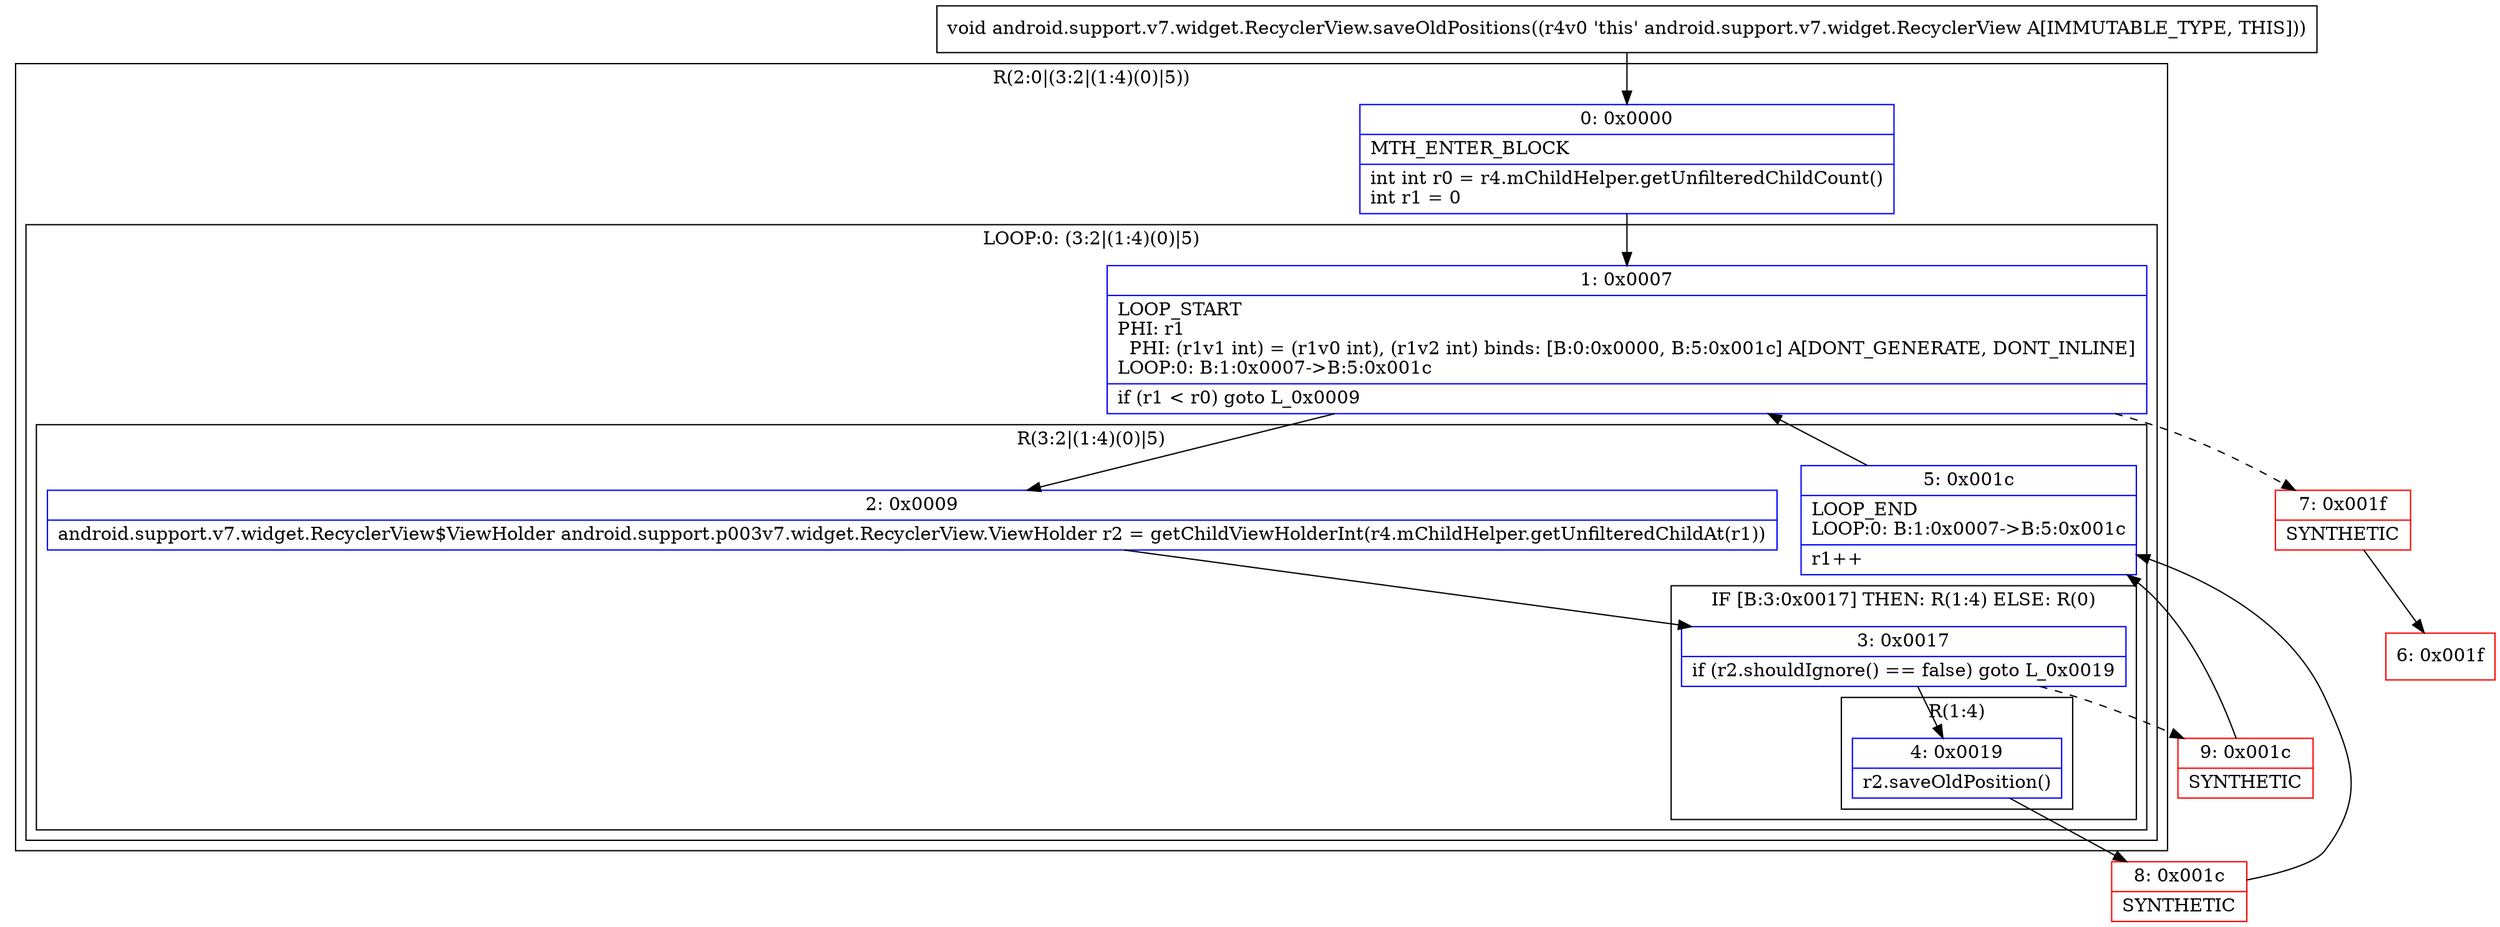 digraph "CFG forandroid.support.v7.widget.RecyclerView.saveOldPositions()V" {
subgraph cluster_Region_1663453091 {
label = "R(2:0|(3:2|(1:4)(0)|5))";
node [shape=record,color=blue];
Node_0 [shape=record,label="{0\:\ 0x0000|MTH_ENTER_BLOCK\l|int int r0 = r4.mChildHelper.getUnfilteredChildCount()\lint r1 = 0\l}"];
subgraph cluster_LoopRegion_1072429433 {
label = "LOOP:0: (3:2|(1:4)(0)|5)";
node [shape=record,color=blue];
Node_1 [shape=record,label="{1\:\ 0x0007|LOOP_START\lPHI: r1 \l  PHI: (r1v1 int) = (r1v0 int), (r1v2 int) binds: [B:0:0x0000, B:5:0x001c] A[DONT_GENERATE, DONT_INLINE]\lLOOP:0: B:1:0x0007\-\>B:5:0x001c\l|if (r1 \< r0) goto L_0x0009\l}"];
subgraph cluster_Region_1737273332 {
label = "R(3:2|(1:4)(0)|5)";
node [shape=record,color=blue];
Node_2 [shape=record,label="{2\:\ 0x0009|android.support.v7.widget.RecyclerView$ViewHolder android.support.p003v7.widget.RecyclerView.ViewHolder r2 = getChildViewHolderInt(r4.mChildHelper.getUnfilteredChildAt(r1))\l}"];
subgraph cluster_IfRegion_2115129493 {
label = "IF [B:3:0x0017] THEN: R(1:4) ELSE: R(0)";
node [shape=record,color=blue];
Node_3 [shape=record,label="{3\:\ 0x0017|if (r2.shouldIgnore() == false) goto L_0x0019\l}"];
subgraph cluster_Region_802687915 {
label = "R(1:4)";
node [shape=record,color=blue];
Node_4 [shape=record,label="{4\:\ 0x0019|r2.saveOldPosition()\l}"];
}
subgraph cluster_Region_1103095484 {
label = "R(0)";
node [shape=record,color=blue];
}
}
Node_5 [shape=record,label="{5\:\ 0x001c|LOOP_END\lLOOP:0: B:1:0x0007\-\>B:5:0x001c\l|r1++\l}"];
}
}
}
Node_6 [shape=record,color=red,label="{6\:\ 0x001f}"];
Node_7 [shape=record,color=red,label="{7\:\ 0x001f|SYNTHETIC\l}"];
Node_8 [shape=record,color=red,label="{8\:\ 0x001c|SYNTHETIC\l}"];
Node_9 [shape=record,color=red,label="{9\:\ 0x001c|SYNTHETIC\l}"];
MethodNode[shape=record,label="{void android.support.v7.widget.RecyclerView.saveOldPositions((r4v0 'this' android.support.v7.widget.RecyclerView A[IMMUTABLE_TYPE, THIS])) }"];
MethodNode -> Node_0;
Node_0 -> Node_1;
Node_1 -> Node_2;
Node_1 -> Node_7[style=dashed];
Node_2 -> Node_3;
Node_3 -> Node_4;
Node_3 -> Node_9[style=dashed];
Node_4 -> Node_8;
Node_5 -> Node_1;
Node_7 -> Node_6;
Node_8 -> Node_5;
Node_9 -> Node_5;
}

